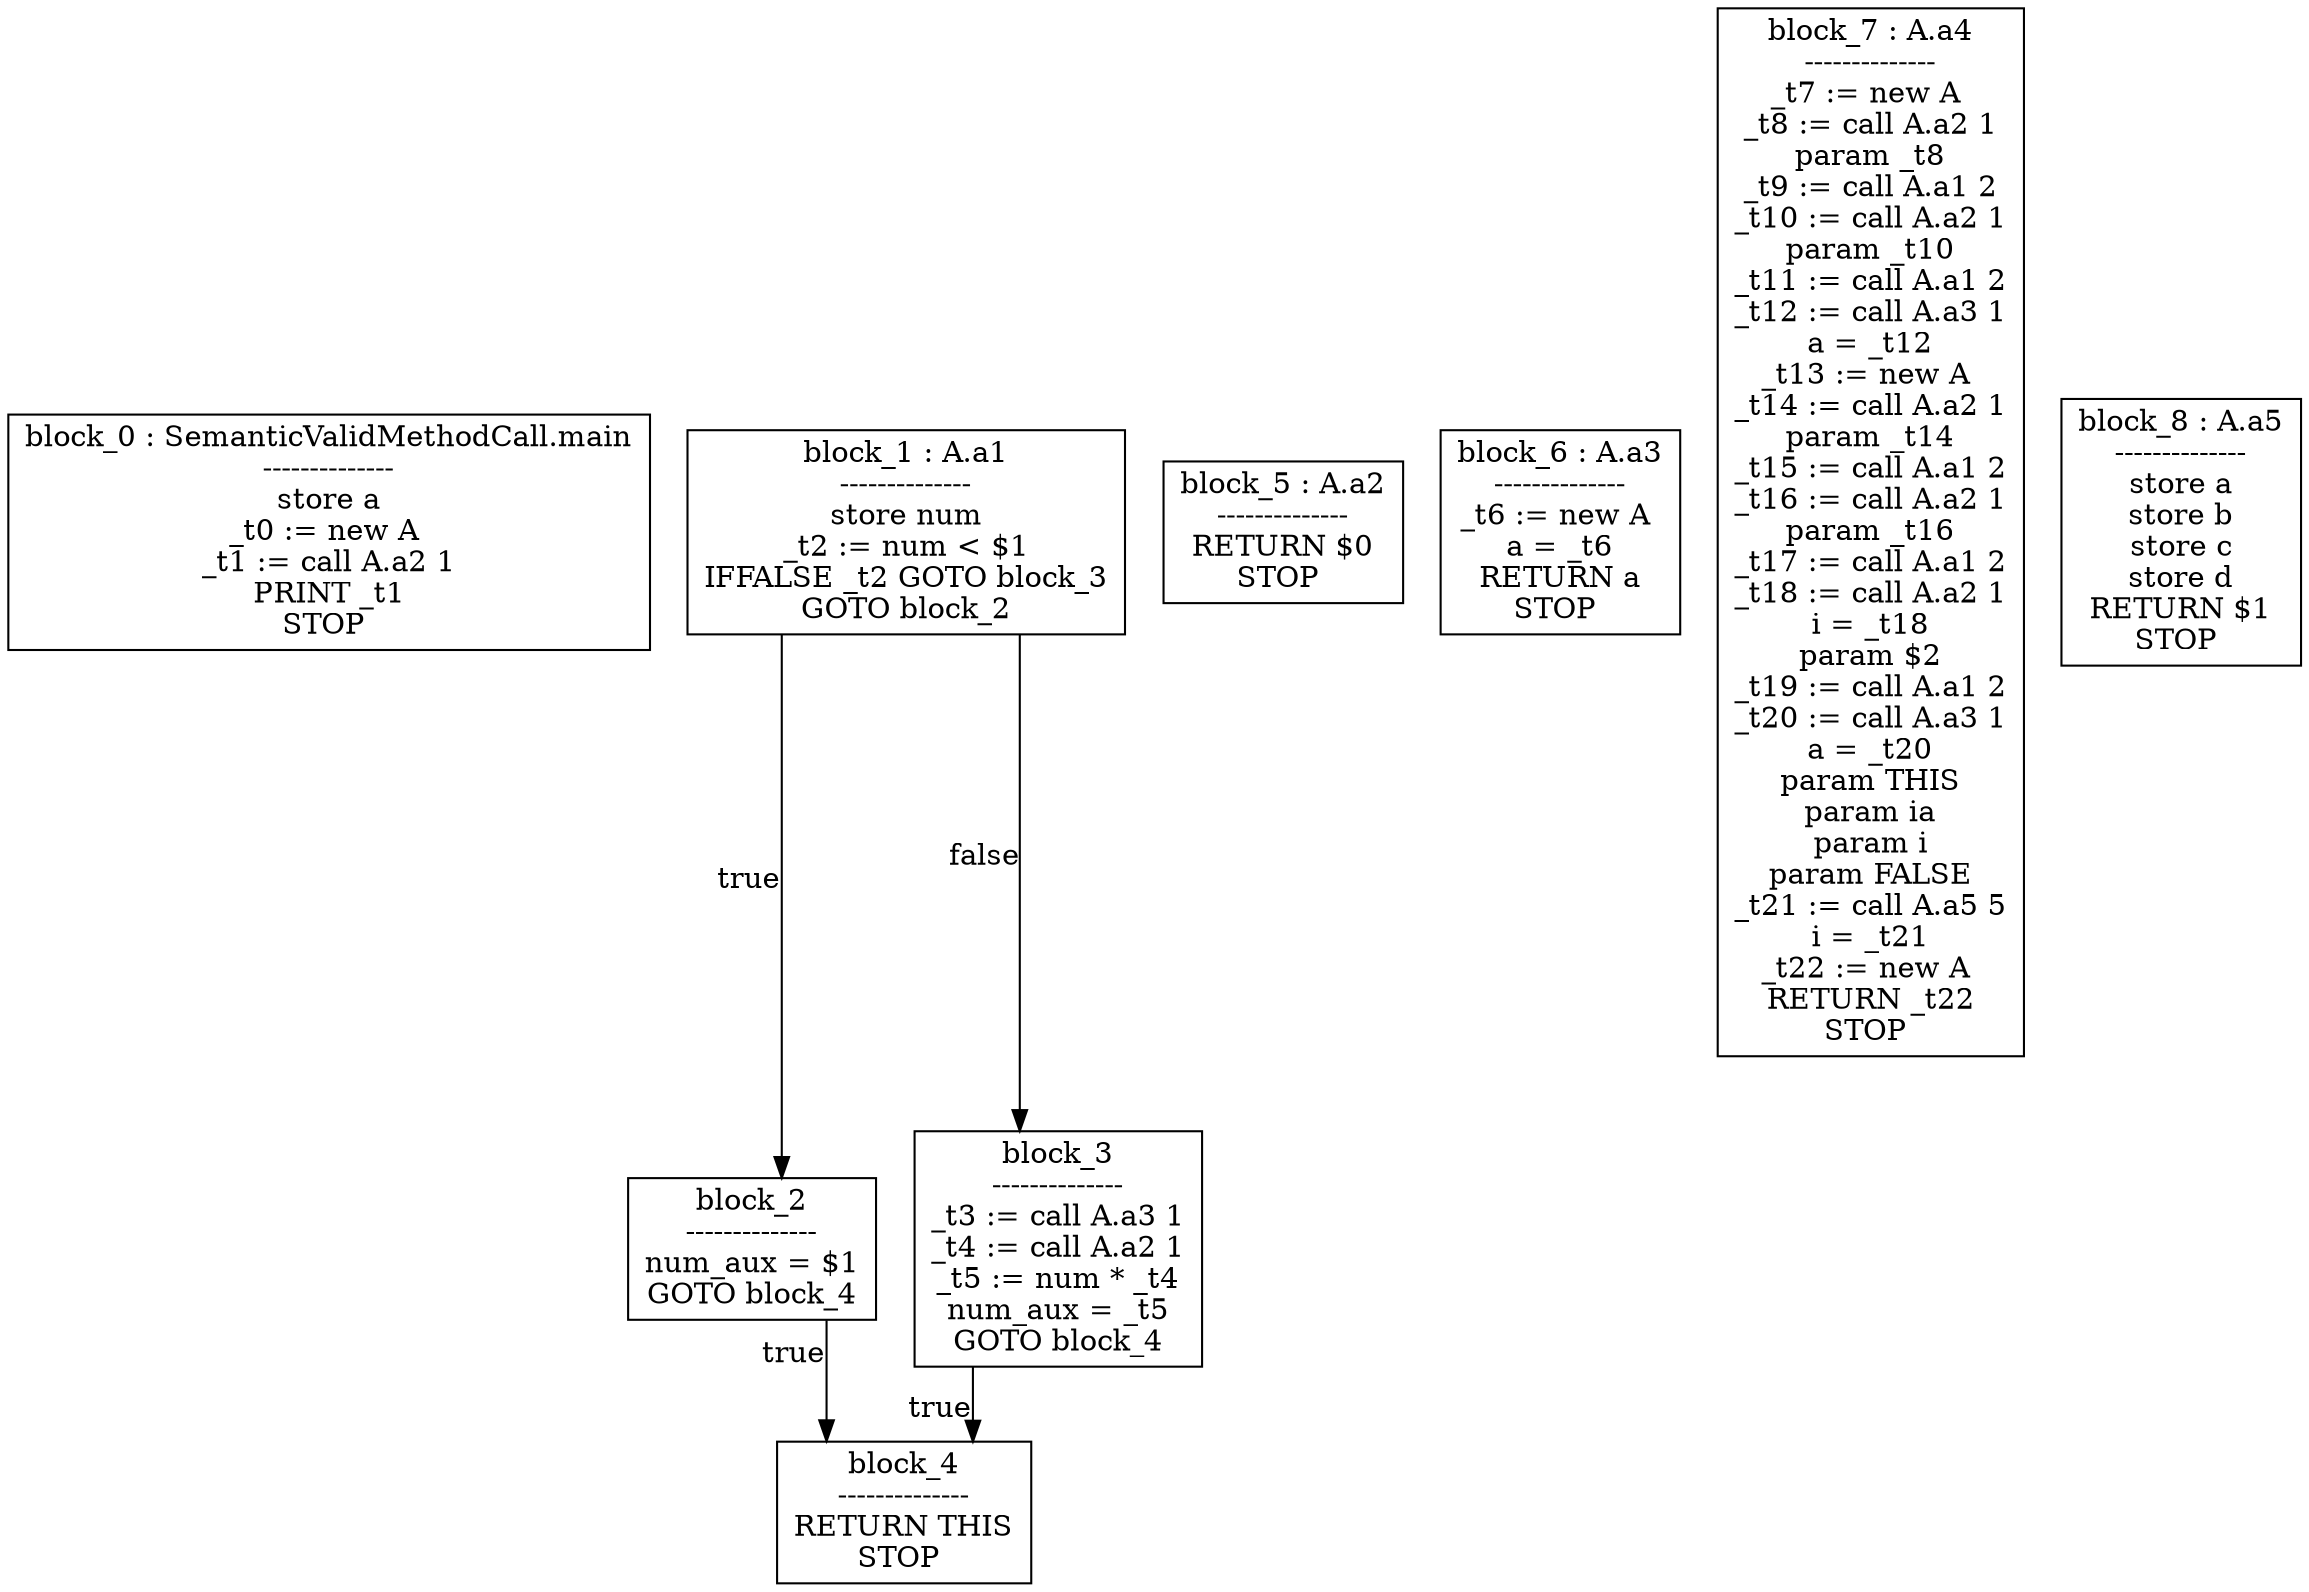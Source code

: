 digraph {
 graph [ splines = ortho ]
node [ shape = box ];
n0 [label="block_0 : SemanticValidMethodCall.main
--------------
store a
_t0 := new A 
_t1 := call A.a2 1
PRINT _t1
STOP 
"];
n1 [label="block_1 : A.a1
--------------
store num
_t2 := num < $1
IFFALSE _t2 GOTO block_3
GOTO block_2
"];
n1 -> n2 [xlabel= "true"];
n1 -> n3 [xlabel= "false"];
n2 [label="block_2
--------------
num_aux = $1
GOTO block_4
"];
n2 -> n4 [xlabel= "true"];
n3 [label="block_3
--------------
_t3 := call A.a3 1
_t4 := call A.a2 1
_t5 := num * _t4
num_aux = _t5
GOTO block_4
"];
n3 -> n4 [xlabel= "true"];
n4 [label="block_4
--------------
RETURN THIS
STOP 
"];
n5 [label="block_5 : A.a2
--------------
RETURN $0
STOP 
"];
n6 [label="block_6 : A.a3
--------------
_t6 := new A 
a = _t6
RETURN a
STOP 
"];
n7 [label="block_7 : A.a4
--------------
_t7 := new A 
_t8 := call A.a2 1
param _t8
_t9 := call A.a1 2
_t10 := call A.a2 1
param _t10
_t11 := call A.a1 2
_t12 := call A.a3 1
a = _t12
_t13 := new A 
_t14 := call A.a2 1
param _t14
_t15 := call A.a1 2
_t16 := call A.a2 1
param _t16
_t17 := call A.a1 2
_t18 := call A.a2 1
i = _t18
param $2
_t19 := call A.a1 2
_t20 := call A.a3 1
a = _t20
param THIS
param ia
param i
param FALSE
_t21 := call A.a5 5
i = _t21
_t22 := new A 
RETURN _t22
STOP 
"];
n8 [label="block_8 : A.a5
--------------
store a
store b
store c
store d
RETURN $1
STOP 
"];
}
